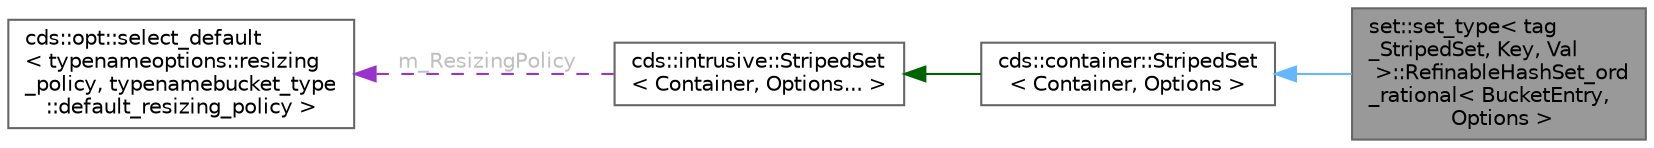 digraph "set::set_type&lt; tag_StripedSet, Key, Val &gt;::RefinableHashSet_ord_rational&lt; BucketEntry, Options &gt;"
{
 // LATEX_PDF_SIZE
  bgcolor="transparent";
  edge [fontname=Helvetica,fontsize=10,labelfontname=Helvetica,labelfontsize=10];
  node [fontname=Helvetica,fontsize=10,shape=box,height=0.2,width=0.4];
  rankdir="LR";
  Node1 [id="Node000001",label="set::set_type\< tag\l_StripedSet, Key, Val\l \>::RefinableHashSet_ord\l_rational\< BucketEntry,\l Options \>",height=0.2,width=0.4,color="gray40", fillcolor="grey60", style="filled", fontcolor="black",tooltip=" "];
  Node2 -> Node1 [id="edge1_Node000001_Node000002",dir="back",color="steelblue1",style="solid",tooltip=" "];
  Node2 [id="Node000002",label="cds::container::StripedSet\l\< Container, Options \>",height=0.2,width=0.4,color="gray40", fillcolor="white", style="filled",URL="$classcds_1_1container_1_1_striped_set.html",tooltip="Striped hash set"];
  Node3 -> Node2 [id="edge2_Node000002_Node000003",dir="back",color="darkgreen",style="solid",tooltip=" "];
  Node3 [id="Node000003",label="cds::intrusive::StripedSet\l\< Container, Options... \>",height=0.2,width=0.4,color="gray40", fillcolor="white", style="filled",URL="$classcds_1_1intrusive_1_1_striped_set.html",tooltip=" "];
  Node4 -> Node3 [id="edge3_Node000003_Node000004",dir="back",color="darkorchid3",style="dashed",tooltip=" ",label=" m_ResizingPolicy",fontcolor="grey" ];
  Node4 [id="Node000004",label="cds::opt::select_default\l\< typenameoptions::resizing\l_policy, typenamebucket_type\l::default_resizing_policy \>",height=0.2,width=0.4,color="gray40", fillcolor="white", style="filled",URL="$structcds_1_1opt_1_1select__default.html",tooltip=" "];
}

